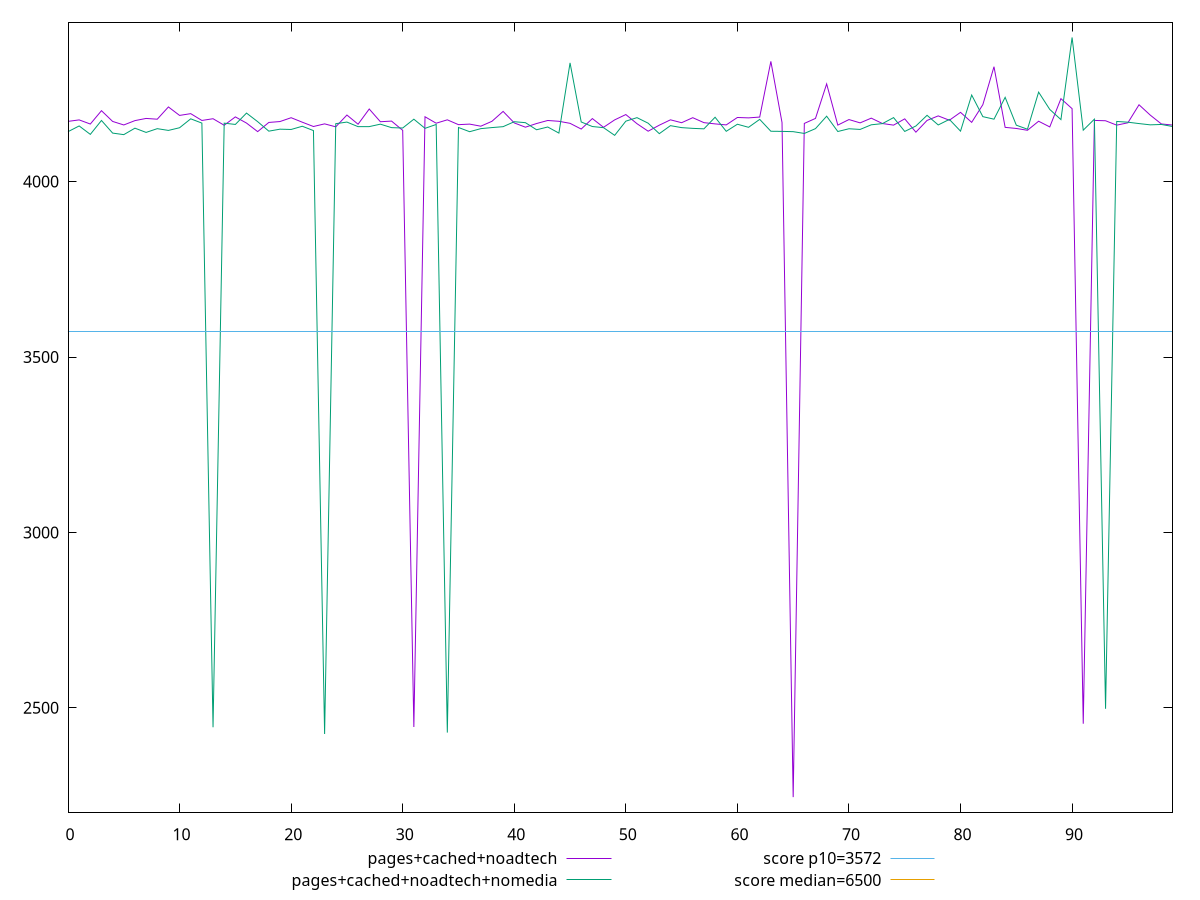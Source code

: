 reset

$pagesCachedNoadtech <<EOF
0 4171.664000000001
1 4175.907999999999
2 4164.112
3 4202.164000000001
4 4171.528399999999
5 4161.464
6 4173.848
7 4180.064
8 4177.88
9 4212.82
10 4188.688
11 4193.728
12 4174.304
13 4179.26
14 4160.6248
15 4184.451999999999
16 4166.852000000001
17 4142.468000000001
18 4168.655999999999
19 4171.200000000001
20 4182.131999999999
21 4169.371999999999
22 4157.059999999999
23 4164.588
24 4156.147999999999
25 4189.771999999999
26 4163.564
27 4206.942800000001
28 4170.688
29 4172.487999999999
30 4146.164000000001
31 2445.36
32 4184.844
33 4166.464
34 4176.112
35 4162.335999999999
36 4163.888000000001
37 4157.96
38 4171.915999999999
39 4200.127200000001
40 4167.3
41 4155.116
42 4165.576
43 4174.244000000001
44 4171.9439999999995
45 4166.124
46 4149.780000000001
47 4179.700000000001
48 4154.76
49 4175.964
50 4191.136
51 4165.103999999999
52 4143.668
53 4160.835999999999
54 4176.128000000001
55 4167.899999999999
56 4182.188
57 4168.08
58 4164.531999999999
59 4161.632
60 4182.804
61 4181.654
62 4184.003999999999
63 4342.740000000001
64 4168.364
65 2245.366
66 4165.871999999999
67 4180.136
68 4278.487999999999
69 4161.064
70 4176.88
71 4167.42
72 4180.908799999999
73 4165.544
74 4160.996000000001
75 4178.84
76 4140.923999999999
77 4174.376
78 4187.34
79 4174.908
80 4197.444
81 4168.928
82 4219.244000000001
83 4327.481199999999
84 4154.629199999999
85 4151.512000000001
86 4146.296
87 4172.096
88 4155.887999999999
89 4236.432000000001
90 4207.959999999999
91 2454.6849999999995
92 4174.404000000001
93 4173.468
94 4160.976000000001
95 4167.639999999999
96 4219.027599999999
97 4189.724
98 4164.371999999999
99 4161.224
EOF

$pagesCachedNoadtechNomedia <<EOF
0 4142.299999999999
1 4158.652
2 4134.631999999999
3 4174.2624
4 4138.308000000001
5 4133.896000000001
6 4152.32
7 4140.224
8 4150.91
9 4145.923999999999
10 4153.54
11 4178.956000000001
12 4166.780000000002
13 2444.63425
14 4166.643999999999
15 4162.956
16 4195.316000000001
17 4170.88
18 4143.804400000001
19 4149.451999999999
20 4148.62
21 4157.792
22 4145.423999999999
23 2425.3505
24 4165.100000000001
25 4169.696
26 4156.624
27 4156.791999999999
28 4163.732400000001
29 4153.844000000001
30 4152.768
31 4177.915999999999
32 4151.863999999999
33 4162.832
34 2429.455
35 4154.26
36 4142.276
37 4150.9864
38 4154
39 4156.616
40 4170.7119999999995
41 4168.02
42 4147.7588
43 4155.66
44 4138.312
45 4338.371999999999
46 4170.028
47 4157.0112
48 4153.804
49 4131.868000000001
50 4172.280000000001
51 4182.34
52 4166.509599999999
53 4136.6759999999995
54 4159.504
55 4153.888
56 4151.768
57 4150.4128
58 4183.46
59 4143.387999999999
60 4163.548000000001
61 4154.784
62 4177.4276
63 4143.5560000000005
64 4143.1720000000005
65 4142.363999999999
66 4137.2919999999995
67 4151.0108
68 4186.468000000001
69 4142.816000000001
70 4150.668
71 4148.724
72 4161.942
73 4165.312
74 4182.451999999999
75 4143.012000000001
76 4158.532
77 4188.9800000000005
78 4161.5296
79 4177.299999999999
80 4143.852000000001
81 4246.76
82 4185.168
83 4177.98
84 4240.236000000001
85 4160.816000000001
86 4149.34
87 4255.028
88 4205.66
89 4176.776
90 4410.812
91 4146.62
92 4178.0160000000005
93 2497.3025
94 4171.487999999999
95 4169.368000000001
96 4165.412
97 4161.82
98 4162.889999999999
99 4157.116
EOF

set key outside below
set xrange [0:99]
set yrange [2202.05708:4454.12092]
set trange [2202.05708:4454.12092]
set terminal svg size 640, 520 enhanced background rgb 'white'
set output "report_00025_2021-02-22T21:38:55.199Z/first-cpu-idle/comparison/line/2_vs_3.svg"

plot $pagesCachedNoadtech title "pages+cached+noadtech" with line, \
     $pagesCachedNoadtechNomedia title "pages+cached+noadtech+nomedia" with line, \
     3572 title "score p10=3572", \
     6500 title "score median=6500"

reset
